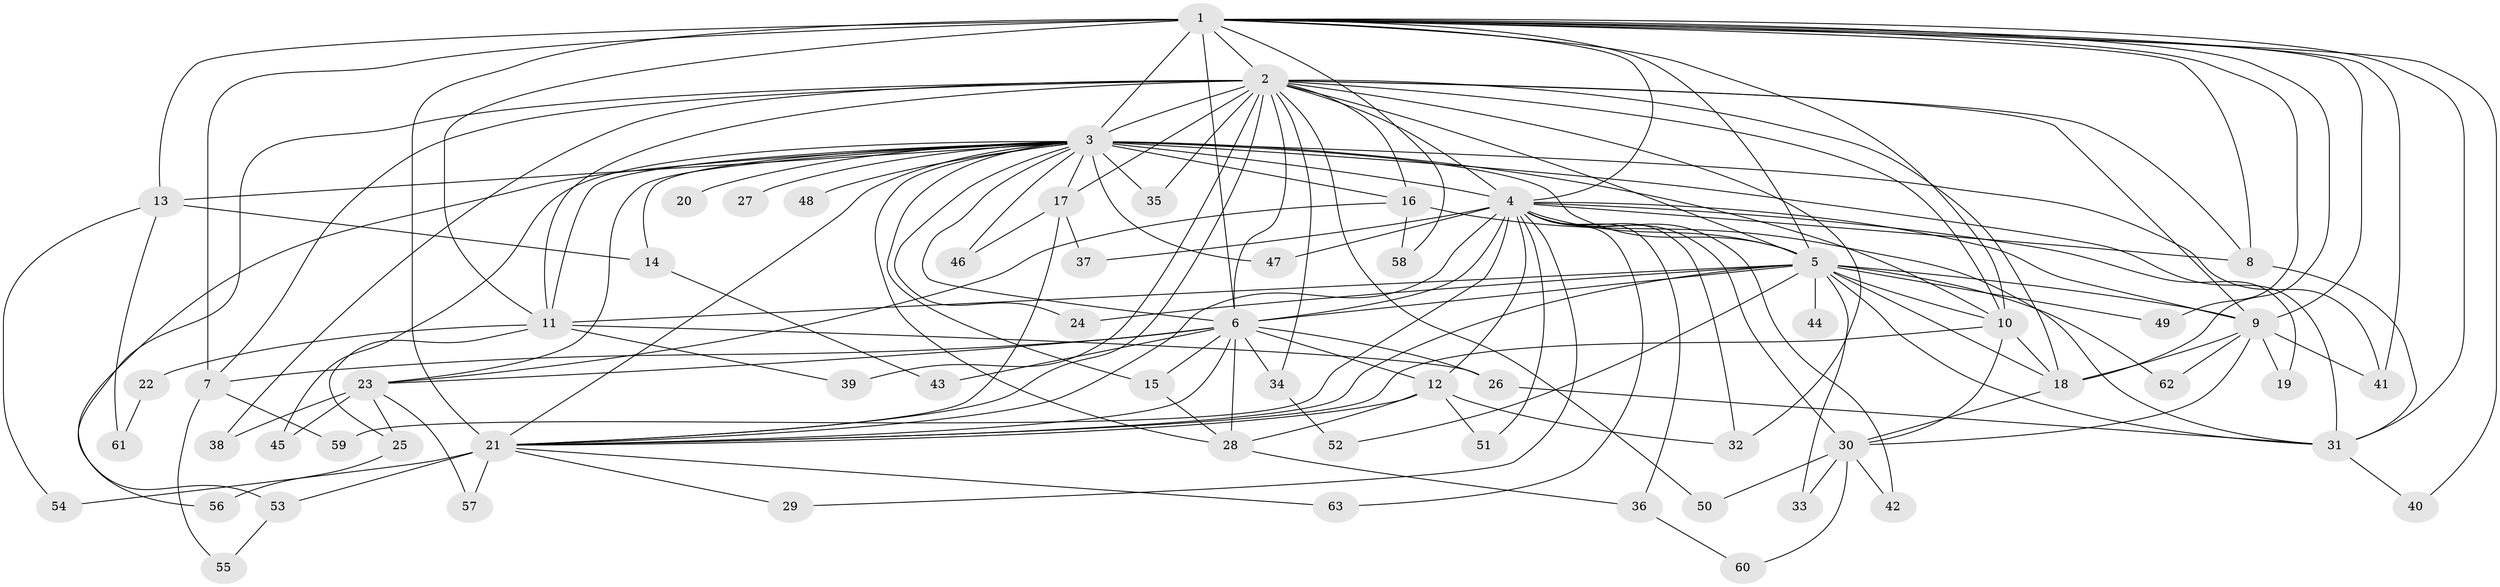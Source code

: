 // original degree distribution, {32: 0.008, 12: 0.008, 26: 0.008, 22: 0.008, 17: 0.008, 18: 0.008, 25: 0.016, 27: 0.008, 20: 0.008, 5: 0.048, 4: 0.072, 3: 0.208, 7: 0.032, 2: 0.536, 6: 0.016, 8: 0.008}
// Generated by graph-tools (version 1.1) at 2025/34/03/09/25 02:34:50]
// undirected, 63 vertices, 153 edges
graph export_dot {
graph [start="1"]
  node [color=gray90,style=filled];
  1;
  2;
  3;
  4;
  5;
  6;
  7;
  8;
  9;
  10;
  11;
  12;
  13;
  14;
  15;
  16;
  17;
  18;
  19;
  20;
  21;
  22;
  23;
  24;
  25;
  26;
  27;
  28;
  29;
  30;
  31;
  32;
  33;
  34;
  35;
  36;
  37;
  38;
  39;
  40;
  41;
  42;
  43;
  44;
  45;
  46;
  47;
  48;
  49;
  50;
  51;
  52;
  53;
  54;
  55;
  56;
  57;
  58;
  59;
  60;
  61;
  62;
  63;
  1 -- 2 [weight=6.0];
  1 -- 3 [weight=4.0];
  1 -- 4 [weight=4.0];
  1 -- 5 [weight=2.0];
  1 -- 6 [weight=2.0];
  1 -- 7 [weight=2.0];
  1 -- 8 [weight=1.0];
  1 -- 9 [weight=1.0];
  1 -- 10 [weight=1.0];
  1 -- 11 [weight=1.0];
  1 -- 13 [weight=1.0];
  1 -- 18 [weight=1.0];
  1 -- 21 [weight=14.0];
  1 -- 31 [weight=1.0];
  1 -- 40 [weight=1.0];
  1 -- 41 [weight=1.0];
  1 -- 49 [weight=1.0];
  1 -- 58 [weight=1.0];
  2 -- 3 [weight=5.0];
  2 -- 4 [weight=5.0];
  2 -- 5 [weight=3.0];
  2 -- 6 [weight=2.0];
  2 -- 7 [weight=1.0];
  2 -- 8 [weight=1.0];
  2 -- 9 [weight=3.0];
  2 -- 10 [weight=1.0];
  2 -- 11 [weight=1.0];
  2 -- 16 [weight=1.0];
  2 -- 17 [weight=2.0];
  2 -- 18 [weight=1.0];
  2 -- 21 [weight=2.0];
  2 -- 32 [weight=1.0];
  2 -- 34 [weight=1.0];
  2 -- 35 [weight=1.0];
  2 -- 38 [weight=1.0];
  2 -- 39 [weight=1.0];
  2 -- 50 [weight=1.0];
  2 -- 53 [weight=1.0];
  3 -- 4 [weight=4.0];
  3 -- 5 [weight=2.0];
  3 -- 6 [weight=2.0];
  3 -- 10 [weight=1.0];
  3 -- 11 [weight=1.0];
  3 -- 13 [weight=2.0];
  3 -- 14 [weight=2.0];
  3 -- 15 [weight=1.0];
  3 -- 16 [weight=1.0];
  3 -- 17 [weight=1.0];
  3 -- 20 [weight=2.0];
  3 -- 21 [weight=1.0];
  3 -- 23 [weight=1.0];
  3 -- 24 [weight=1.0];
  3 -- 27 [weight=1.0];
  3 -- 28 [weight=1.0];
  3 -- 31 [weight=2.0];
  3 -- 35 [weight=1.0];
  3 -- 41 [weight=1.0];
  3 -- 45 [weight=1.0];
  3 -- 46 [weight=1.0];
  3 -- 47 [weight=1.0];
  3 -- 48 [weight=2.0];
  3 -- 56 [weight=1.0];
  4 -- 5 [weight=3.0];
  4 -- 6 [weight=3.0];
  4 -- 8 [weight=1.0];
  4 -- 9 [weight=1.0];
  4 -- 12 [weight=3.0];
  4 -- 19 [weight=1.0];
  4 -- 21 [weight=2.0];
  4 -- 29 [weight=1.0];
  4 -- 30 [weight=1.0];
  4 -- 32 [weight=1.0];
  4 -- 36 [weight=1.0];
  4 -- 37 [weight=1.0];
  4 -- 42 [weight=1.0];
  4 -- 47 [weight=1.0];
  4 -- 51 [weight=1.0];
  4 -- 59 [weight=1.0];
  4 -- 63 [weight=1.0];
  5 -- 6 [weight=1.0];
  5 -- 9 [weight=1.0];
  5 -- 10 [weight=1.0];
  5 -- 11 [weight=1.0];
  5 -- 18 [weight=1.0];
  5 -- 21 [weight=2.0];
  5 -- 24 [weight=1.0];
  5 -- 31 [weight=1.0];
  5 -- 33 [weight=1.0];
  5 -- 44 [weight=1.0];
  5 -- 49 [weight=1.0];
  5 -- 52 [weight=1.0];
  5 -- 62 [weight=1.0];
  6 -- 7 [weight=1.0];
  6 -- 12 [weight=1.0];
  6 -- 15 [weight=1.0];
  6 -- 21 [weight=2.0];
  6 -- 23 [weight=1.0];
  6 -- 26 [weight=1.0];
  6 -- 28 [weight=1.0];
  6 -- 34 [weight=1.0];
  6 -- 43 [weight=1.0];
  7 -- 55 [weight=1.0];
  7 -- 59 [weight=1.0];
  8 -- 31 [weight=1.0];
  9 -- 18 [weight=1.0];
  9 -- 19 [weight=1.0];
  9 -- 30 [weight=1.0];
  9 -- 41 [weight=2.0];
  9 -- 62 [weight=1.0];
  10 -- 18 [weight=1.0];
  10 -- 21 [weight=1.0];
  10 -- 30 [weight=1.0];
  11 -- 22 [weight=1.0];
  11 -- 25 [weight=1.0];
  11 -- 26 [weight=1.0];
  11 -- 39 [weight=1.0];
  12 -- 21 [weight=1.0];
  12 -- 28 [weight=1.0];
  12 -- 32 [weight=1.0];
  12 -- 51 [weight=1.0];
  13 -- 14 [weight=1.0];
  13 -- 54 [weight=1.0];
  13 -- 61 [weight=1.0];
  14 -- 43 [weight=1.0];
  15 -- 28 [weight=1.0];
  16 -- 23 [weight=1.0];
  16 -- 31 [weight=1.0];
  16 -- 58 [weight=1.0];
  17 -- 21 [weight=2.0];
  17 -- 37 [weight=1.0];
  17 -- 46 [weight=1.0];
  18 -- 30 [weight=1.0];
  21 -- 29 [weight=1.0];
  21 -- 53 [weight=1.0];
  21 -- 54 [weight=1.0];
  21 -- 57 [weight=1.0];
  21 -- 63 [weight=1.0];
  22 -- 61 [weight=1.0];
  23 -- 25 [weight=1.0];
  23 -- 38 [weight=1.0];
  23 -- 45 [weight=1.0];
  23 -- 57 [weight=1.0];
  25 -- 56 [weight=1.0];
  26 -- 31 [weight=1.0];
  28 -- 36 [weight=1.0];
  30 -- 33 [weight=1.0];
  30 -- 42 [weight=1.0];
  30 -- 50 [weight=1.0];
  30 -- 60 [weight=1.0];
  31 -- 40 [weight=1.0];
  34 -- 52 [weight=1.0];
  36 -- 60 [weight=1.0];
  53 -- 55 [weight=1.0];
}
